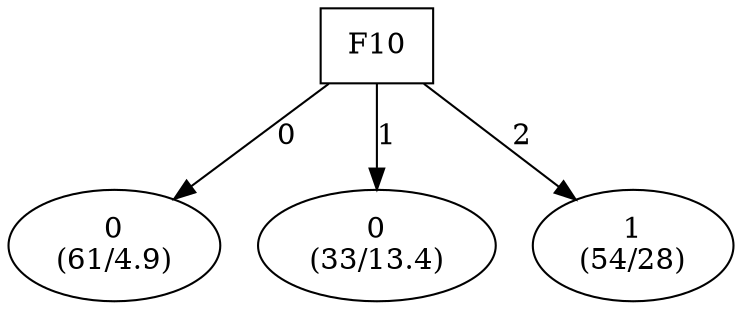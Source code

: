 digraph YaDT {
n0 [ shape=box, label="F10\n"]
n0 -> n1 [label="0"]
n1 [ shape=ellipse, label="0\n(61/4.9)"]
n0 -> n2 [label="1"]
n2 [ shape=ellipse, label="0\n(33/13.4)"]
n0 -> n3 [label="2"]
n3 [ shape=ellipse, label="1\n(54/28)"]
}
